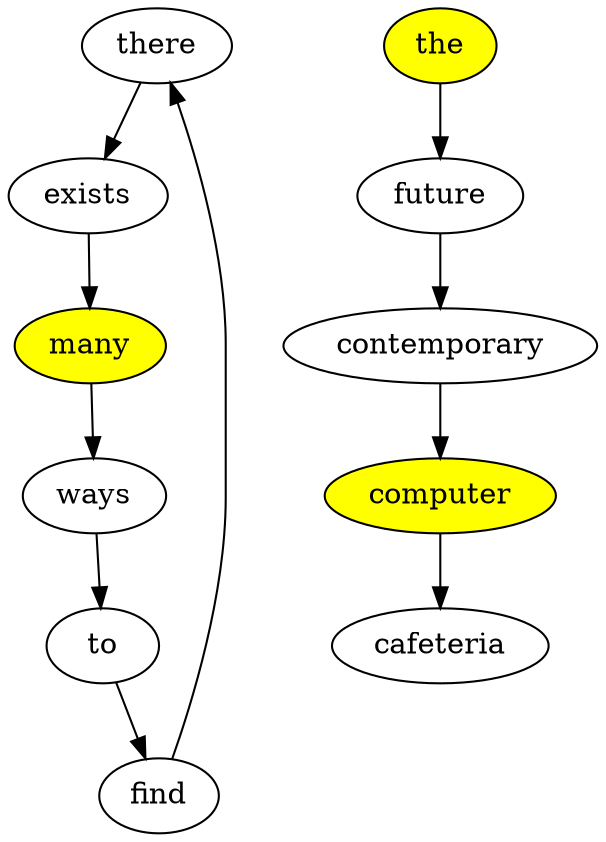 digraph G {
	there -> exists;

many[fillcolor=yellow,style=filled,Label="many"];	exists -> many;
	many -> ways;
	ways -> to;
	to -> find;

the[fillcolor=yellow,style=filled,Label="the"];	find -> there;
	the -> future;
	future -> contemporary;

computer[fillcolor=yellow,style=filled,Label="computer"];	contemporary -> computer;
	computer -> cafeteria;
}